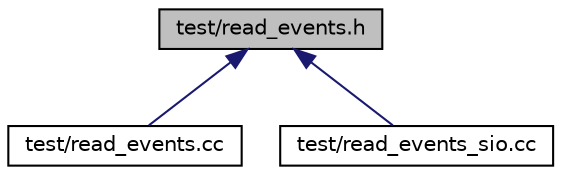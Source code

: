 digraph "test/read_events.h"
{
 // LATEX_PDF_SIZE
  edge [fontname="Helvetica",fontsize="10",labelfontname="Helvetica",labelfontsize="10"];
  node [fontname="Helvetica",fontsize="10",shape=record];
  Node1 [label="test/read_events.h",height=0.2,width=0.4,color="black", fillcolor="grey75", style="filled", fontcolor="black",tooltip=" "];
  Node1 -> Node2 [dir="back",color="midnightblue",fontsize="10",style="solid",fontname="Helvetica"];
  Node2 [label="test/read_events.cc",height=0.2,width=0.4,color="black", fillcolor="white", style="filled",URL="$read__events_8cc.html",tooltip=" "];
  Node1 -> Node3 [dir="back",color="midnightblue",fontsize="10",style="solid",fontname="Helvetica"];
  Node3 [label="test/read_events_sio.cc",height=0.2,width=0.4,color="black", fillcolor="white", style="filled",URL="$read__events__sio_8cc.html",tooltip=" "];
}

